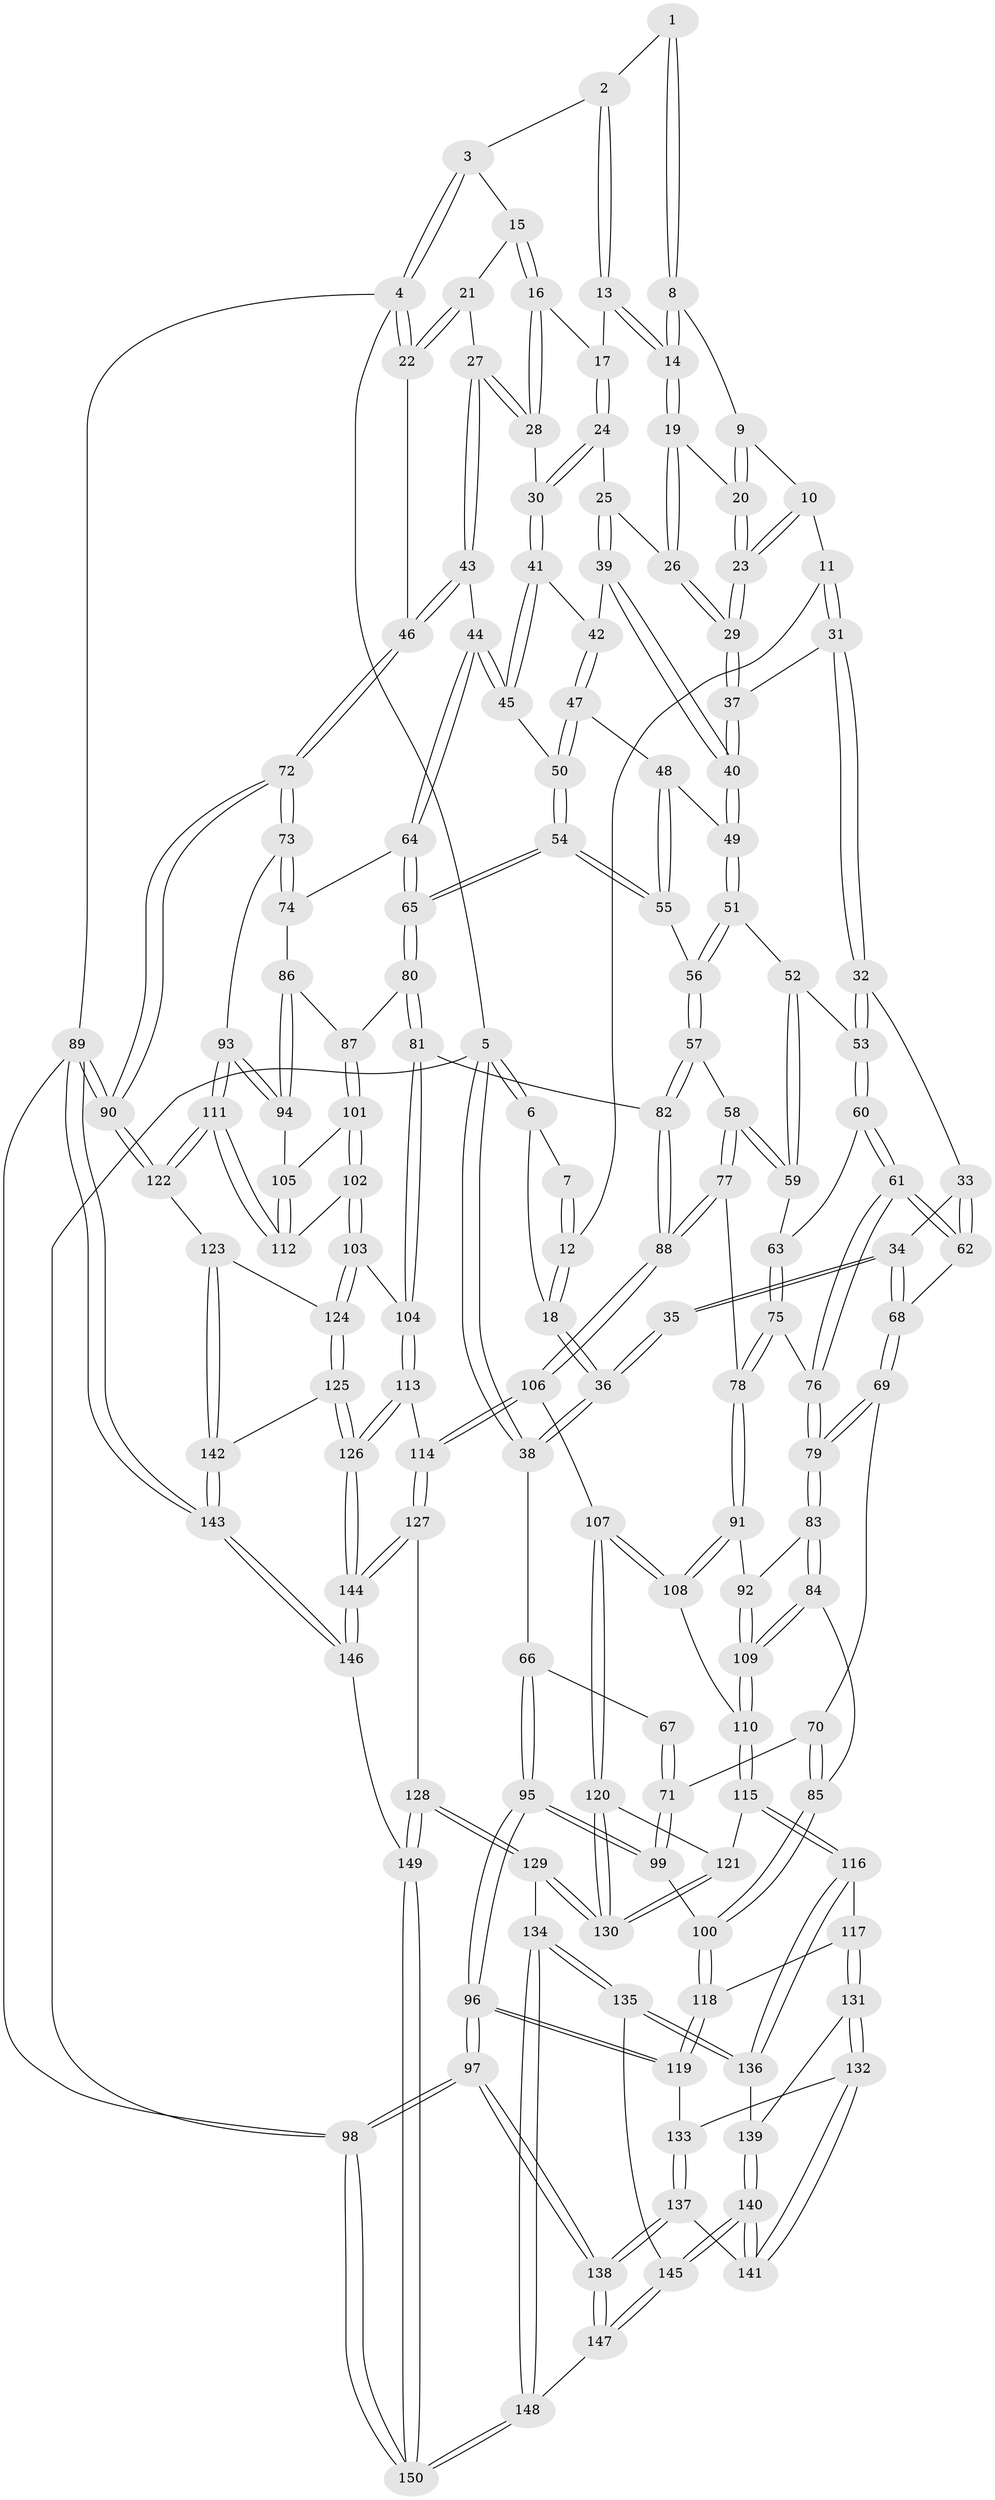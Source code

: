 // Generated by graph-tools (version 1.1) at 2025/11/02/27/25 16:11:56]
// undirected, 150 vertices, 372 edges
graph export_dot {
graph [start="1"]
  node [color=gray90,style=filled];
  1 [pos="+0.41758565474867726+0"];
  2 [pos="+0.6939148349456786+0"];
  3 [pos="+0.705504212216389+0"];
  4 [pos="+1+0"];
  5 [pos="+0+0"];
  6 [pos="+0+0"];
  7 [pos="+0.2617378049821128+0"];
  8 [pos="+0.437732224373842+0.03600742976588035"];
  9 [pos="+0.4362330806413783+0.038601342743681696"];
  10 [pos="+0.4024921845055793+0.07650763727629992"];
  11 [pos="+0.2889888697651805+0.13880412726814592"];
  12 [pos="+0.2733263627441304+0.1320051430332637"];
  13 [pos="+0.663900912677559+0"];
  14 [pos="+0.543367401506108+0.09247878038822659"];
  15 [pos="+0.8413773654475692+0.04926928673698664"];
  16 [pos="+0.7918646605521696+0.1410534170942671"];
  17 [pos="+0.6866958406399822+0.07321302786145426"];
  18 [pos="+0.21682076870137704+0.15028810954097474"];
  19 [pos="+0.5439857835081463+0.09615805515922486"];
  20 [pos="+0.46495293021544065+0.12948452420281995"];
  21 [pos="+0.9380778300412733+0.07854630890934254"];
  22 [pos="+1+0"];
  23 [pos="+0.4532884930434746+0.2015106760076944"];
  24 [pos="+0.6265930723664003+0.18492211358604765"];
  25 [pos="+0.6265193517803447+0.1849650110099612"];
  26 [pos="+0.5557913714936994+0.13396823538201777"];
  27 [pos="+0.8932447424238416+0.20396802695782493"];
  28 [pos="+0.7970631985329549+0.17894500501280217"];
  29 [pos="+0.4535660069897457+0.20382327765767363"];
  30 [pos="+0.7738227966679262+0.20306305779372907"];
  31 [pos="+0.3747980241500549+0.25289289905212486"];
  32 [pos="+0.34844001020032805+0.32331539809295007"];
  33 [pos="+0.24782475035278964+0.3447688448658675"];
  34 [pos="+0.2045457384160484+0.34962422543282684"];
  35 [pos="+0.20370465369845916+0.34930116789010585"];
  36 [pos="+0.194052329649902+0.16108187753963527"];
  37 [pos="+0.4400518019399378+0.23252831337762528"];
  38 [pos="+0+0.10185991612063551"];
  39 [pos="+0.622242258773891+0.20151846002505386"];
  40 [pos="+0.5497412049397129+0.2921875700023304"];
  41 [pos="+0.7679988769234067+0.24593178964718143"];
  42 [pos="+0.699250193790051+0.3021246065979928"];
  43 [pos="+0.9286977451174683+0.24768670466147752"];
  44 [pos="+0.8526175902880725+0.36529628455981206"];
  45 [pos="+0.8428524497646362+0.3601820225752141"];
  46 [pos="+1+0.2612221077472501"];
  47 [pos="+0.697671712606362+0.3095912964603359"];
  48 [pos="+0.6124327314656286+0.32966863613236375"];
  49 [pos="+0.5514179583228959+0.299740047823832"];
  50 [pos="+0.7187536308504424+0.3604439648415291"];
  51 [pos="+0.5305870090860433+0.3546590783744393"];
  52 [pos="+0.5109433678584636+0.3719933864333542"];
  53 [pos="+0.3562801138148178+0.3367630201050215"];
  54 [pos="+0.6704433288796116+0.4469073648750699"];
  55 [pos="+0.6621344658285112+0.44505976304988487"];
  56 [pos="+0.6189509817316065+0.45127404826380585"];
  57 [pos="+0.5548411754087615+0.49557759453623285"];
  58 [pos="+0.539572088269075+0.49380430125749936"];
  59 [pos="+0.49433038390585277+0.4221105334436422"];
  60 [pos="+0.3592623120047007+0.34995086273666387"];
  61 [pos="+0.33693997920418023+0.4610777213116695"];
  62 [pos="+0.29599992359737237+0.4488758777964397"];
  63 [pos="+0.4371186076735545+0.43863048304124935"];
  64 [pos="+0.8730010431666164+0.4246608809564078"];
  65 [pos="+0.6970682348933851+0.47785578248687166"];
  66 [pos="+0+0.24418786485647467"];
  67 [pos="+0.16176116650979144+0.3574518872381363"];
  68 [pos="+0.2313799392691015+0.45719234224345"];
  69 [pos="+0.22880452460432085+0.4873887853086681"];
  70 [pos="+0.20162027022844967+0.5005372513138607"];
  71 [pos="+0.10805685933703647+0.5193380965757638"];
  72 [pos="+1+0.5237782636602084"];
  73 [pos="+1+0.5247612924062439"];
  74 [pos="+0.8838552270841176+0.4360017611226929"];
  75 [pos="+0.4148455375010758+0.5070436069780446"];
  76 [pos="+0.3390568015110599+0.4707464686128982"];
  77 [pos="+0.49279443813106844+0.5243514319777874"];
  78 [pos="+0.42971615832297394+0.5412248603671723"];
  79 [pos="+0.28463512970002974+0.5333983835966338"];
  80 [pos="+0.7009545092680847+0.5048162576814674"];
  81 [pos="+0.6267831496209112+0.6005098735890947"];
  82 [pos="+0.5987329480463998+0.5982295222972496"];
  83 [pos="+0.28491927874349954+0.5353512463944899"];
  84 [pos="+0.23489939742522567+0.6184351294445739"];
  85 [pos="+0.21910932255896545+0.6223159775303009"];
  86 [pos="+0.8257682337748414+0.5361309400378066"];
  87 [pos="+0.7492441732779298+0.5522415559063093"];
  88 [pos="+0.5484863815143611+0.6329232155873546"];
  89 [pos="+1+1"];
  90 [pos="+1+1"];
  91 [pos="+0.41728501195453827+0.5761861632089448"];
  92 [pos="+0.3509971206347662+0.5747629599321357"];
  93 [pos="+0.9573182858185046+0.6142891384782787"];
  94 [pos="+0.8495570298035304+0.5969122130368696"];
  95 [pos="+0+0.5320612352387454"];
  96 [pos="+0+0.6094827455697412"];
  97 [pos="+0+1"];
  98 [pos="+0+1"];
  99 [pos="+0.07140605933025798+0.5527619892271264"];
  100 [pos="+0.16420900864696134+0.6451719036399014"];
  101 [pos="+0.7537199244667063+0.6282475977746574"];
  102 [pos="+0.720744611981145+0.6821353803751946"];
  103 [pos="+0.7195716051493153+0.6833104090436471"];
  104 [pos="+0.7021126964876944+0.6843961992003844"];
  105 [pos="+0.8273847387189917+0.617767844089302"];
  106 [pos="+0.5041952686361819+0.6835662706468169"];
  107 [pos="+0.5004983063766181+0.683854388410169"];
  108 [pos="+0.4337105027363434+0.6333404522147527"];
  109 [pos="+0.2990172115551382+0.6535010053754786"];
  110 [pos="+0.3292821582054999+0.6949277817754259"];
  111 [pos="+0.8875936972082689+0.7147388734229497"];
  112 [pos="+0.8443330885262592+0.679612115528656"];
  113 [pos="+0.6299943576725995+0.7549580996216748"];
  114 [pos="+0.604608108551293+0.7625407197904074"];
  115 [pos="+0.3254039783152452+0.7199691828131735"];
  116 [pos="+0.29015941442437804+0.7488430229990948"];
  117 [pos="+0.17843414567698962+0.7170410686912374"];
  118 [pos="+0.1638519511757935+0.6503330679631014"];
  119 [pos="+0.031166022481809347+0.73365140065657"];
  120 [pos="+0.4949172382325455+0.6927585652426347"];
  121 [pos="+0.3730736178106356+0.7555527667811335"];
  122 [pos="+0.8843470202323124+0.7508189452330345"];
  123 [pos="+0.8756338145259324+0.7564849751657373"];
  124 [pos="+0.7679441673744822+0.7474439992155198"];
  125 [pos="+0.7532677215402731+0.815046569930908"];
  126 [pos="+0.7254997964957074+0.8477031186324004"];
  127 [pos="+0.6004835430467321+0.7740914193250831"];
  128 [pos="+0.4614602340213771+0.9260310195559821"];
  129 [pos="+0.4332932178582579+0.897756796032247"];
  130 [pos="+0.4331527445079801+0.8942589772760032"];
  131 [pos="+0.16255108701015963+0.7558904114163117"];
  132 [pos="+0.160072019397101+0.7592330843469015"];
  133 [pos="+0.04690669243945261+0.754464680450975"];
  134 [pos="+0.42257486555218693+0.8967093920324459"];
  135 [pos="+0.29365996886760415+0.8383439094837967"];
  136 [pos="+0.28372888343454766+0.8002994952614247"];
  137 [pos="+0.05618518313323609+0.8661013349751923"];
  138 [pos="+0+1"];
  139 [pos="+0.22990112506304763+0.8012208502173433"];
  140 [pos="+0.17793239644882541+0.886629376832629"];
  141 [pos="+0.14129643780188098+0.8572132757276911"];
  142 [pos="+0.8464314794197547+0.8340676023193963"];
  143 [pos="+0.9125601390665679+1"];
  144 [pos="+0.7036935554752703+1"];
  145 [pos="+0.19864242405203478+0.9089027030100639"];
  146 [pos="+0.7087829727589743+1"];
  147 [pos="+0.20429560096945915+0.940532171055578"];
  148 [pos="+0.22389164175072462+0.9745900790874248"];
  149 [pos="+0.5767094618879942+1"];
  150 [pos="+0.2480284832847164+1"];
  1 -- 2;
  1 -- 8;
  1 -- 8;
  2 -- 3;
  2 -- 13;
  2 -- 13;
  3 -- 4;
  3 -- 4;
  3 -- 15;
  4 -- 5;
  4 -- 22;
  4 -- 22;
  4 -- 89;
  5 -- 6;
  5 -- 6;
  5 -- 38;
  5 -- 38;
  5 -- 98;
  6 -- 7;
  6 -- 18;
  7 -- 12;
  7 -- 12;
  8 -- 9;
  8 -- 14;
  8 -- 14;
  9 -- 10;
  9 -- 20;
  9 -- 20;
  10 -- 11;
  10 -- 23;
  10 -- 23;
  11 -- 12;
  11 -- 31;
  11 -- 31;
  12 -- 18;
  12 -- 18;
  13 -- 14;
  13 -- 14;
  13 -- 17;
  14 -- 19;
  14 -- 19;
  15 -- 16;
  15 -- 16;
  15 -- 21;
  16 -- 17;
  16 -- 28;
  16 -- 28;
  17 -- 24;
  17 -- 24;
  18 -- 36;
  18 -- 36;
  19 -- 20;
  19 -- 26;
  19 -- 26;
  20 -- 23;
  20 -- 23;
  21 -- 22;
  21 -- 22;
  21 -- 27;
  22 -- 46;
  23 -- 29;
  23 -- 29;
  24 -- 25;
  24 -- 30;
  24 -- 30;
  25 -- 26;
  25 -- 39;
  25 -- 39;
  26 -- 29;
  26 -- 29;
  27 -- 28;
  27 -- 28;
  27 -- 43;
  27 -- 43;
  28 -- 30;
  29 -- 37;
  29 -- 37;
  30 -- 41;
  30 -- 41;
  31 -- 32;
  31 -- 32;
  31 -- 37;
  32 -- 33;
  32 -- 53;
  32 -- 53;
  33 -- 34;
  33 -- 62;
  33 -- 62;
  34 -- 35;
  34 -- 35;
  34 -- 68;
  34 -- 68;
  35 -- 36;
  35 -- 36;
  36 -- 38;
  36 -- 38;
  37 -- 40;
  37 -- 40;
  38 -- 66;
  39 -- 40;
  39 -- 40;
  39 -- 42;
  40 -- 49;
  40 -- 49;
  41 -- 42;
  41 -- 45;
  41 -- 45;
  42 -- 47;
  42 -- 47;
  43 -- 44;
  43 -- 46;
  43 -- 46;
  44 -- 45;
  44 -- 45;
  44 -- 64;
  44 -- 64;
  45 -- 50;
  46 -- 72;
  46 -- 72;
  47 -- 48;
  47 -- 50;
  47 -- 50;
  48 -- 49;
  48 -- 55;
  48 -- 55;
  49 -- 51;
  49 -- 51;
  50 -- 54;
  50 -- 54;
  51 -- 52;
  51 -- 56;
  51 -- 56;
  52 -- 53;
  52 -- 59;
  52 -- 59;
  53 -- 60;
  53 -- 60;
  54 -- 55;
  54 -- 55;
  54 -- 65;
  54 -- 65;
  55 -- 56;
  56 -- 57;
  56 -- 57;
  57 -- 58;
  57 -- 82;
  57 -- 82;
  58 -- 59;
  58 -- 59;
  58 -- 77;
  58 -- 77;
  59 -- 63;
  60 -- 61;
  60 -- 61;
  60 -- 63;
  61 -- 62;
  61 -- 62;
  61 -- 76;
  61 -- 76;
  62 -- 68;
  63 -- 75;
  63 -- 75;
  64 -- 65;
  64 -- 65;
  64 -- 74;
  65 -- 80;
  65 -- 80;
  66 -- 67;
  66 -- 95;
  66 -- 95;
  67 -- 71;
  67 -- 71;
  68 -- 69;
  68 -- 69;
  69 -- 70;
  69 -- 79;
  69 -- 79;
  70 -- 71;
  70 -- 85;
  70 -- 85;
  71 -- 99;
  71 -- 99;
  72 -- 73;
  72 -- 73;
  72 -- 90;
  72 -- 90;
  73 -- 74;
  73 -- 74;
  73 -- 93;
  74 -- 86;
  75 -- 76;
  75 -- 78;
  75 -- 78;
  76 -- 79;
  76 -- 79;
  77 -- 78;
  77 -- 88;
  77 -- 88;
  78 -- 91;
  78 -- 91;
  79 -- 83;
  79 -- 83;
  80 -- 81;
  80 -- 81;
  80 -- 87;
  81 -- 82;
  81 -- 104;
  81 -- 104;
  82 -- 88;
  82 -- 88;
  83 -- 84;
  83 -- 84;
  83 -- 92;
  84 -- 85;
  84 -- 109;
  84 -- 109;
  85 -- 100;
  85 -- 100;
  86 -- 87;
  86 -- 94;
  86 -- 94;
  87 -- 101;
  87 -- 101;
  88 -- 106;
  88 -- 106;
  89 -- 90;
  89 -- 90;
  89 -- 143;
  89 -- 143;
  89 -- 98;
  90 -- 122;
  90 -- 122;
  91 -- 92;
  91 -- 108;
  91 -- 108;
  92 -- 109;
  92 -- 109;
  93 -- 94;
  93 -- 94;
  93 -- 111;
  93 -- 111;
  94 -- 105;
  95 -- 96;
  95 -- 96;
  95 -- 99;
  95 -- 99;
  96 -- 97;
  96 -- 97;
  96 -- 119;
  96 -- 119;
  97 -- 98;
  97 -- 98;
  97 -- 138;
  97 -- 138;
  98 -- 150;
  98 -- 150;
  99 -- 100;
  100 -- 118;
  100 -- 118;
  101 -- 102;
  101 -- 102;
  101 -- 105;
  102 -- 103;
  102 -- 103;
  102 -- 112;
  103 -- 104;
  103 -- 124;
  103 -- 124;
  104 -- 113;
  104 -- 113;
  105 -- 112;
  105 -- 112;
  106 -- 107;
  106 -- 114;
  106 -- 114;
  107 -- 108;
  107 -- 108;
  107 -- 120;
  107 -- 120;
  108 -- 110;
  109 -- 110;
  109 -- 110;
  110 -- 115;
  110 -- 115;
  111 -- 112;
  111 -- 112;
  111 -- 122;
  111 -- 122;
  113 -- 114;
  113 -- 126;
  113 -- 126;
  114 -- 127;
  114 -- 127;
  115 -- 116;
  115 -- 116;
  115 -- 121;
  116 -- 117;
  116 -- 136;
  116 -- 136;
  117 -- 118;
  117 -- 131;
  117 -- 131;
  118 -- 119;
  118 -- 119;
  119 -- 133;
  120 -- 121;
  120 -- 130;
  120 -- 130;
  121 -- 130;
  121 -- 130;
  122 -- 123;
  123 -- 124;
  123 -- 142;
  123 -- 142;
  124 -- 125;
  124 -- 125;
  125 -- 126;
  125 -- 126;
  125 -- 142;
  126 -- 144;
  126 -- 144;
  127 -- 128;
  127 -- 144;
  127 -- 144;
  128 -- 129;
  128 -- 129;
  128 -- 149;
  128 -- 149;
  129 -- 130;
  129 -- 130;
  129 -- 134;
  131 -- 132;
  131 -- 132;
  131 -- 139;
  132 -- 133;
  132 -- 141;
  132 -- 141;
  133 -- 137;
  133 -- 137;
  134 -- 135;
  134 -- 135;
  134 -- 148;
  134 -- 148;
  135 -- 136;
  135 -- 136;
  135 -- 145;
  136 -- 139;
  137 -- 138;
  137 -- 138;
  137 -- 141;
  138 -- 147;
  138 -- 147;
  139 -- 140;
  139 -- 140;
  140 -- 141;
  140 -- 141;
  140 -- 145;
  140 -- 145;
  142 -- 143;
  142 -- 143;
  143 -- 146;
  143 -- 146;
  144 -- 146;
  144 -- 146;
  145 -- 147;
  145 -- 147;
  146 -- 149;
  147 -- 148;
  148 -- 150;
  148 -- 150;
  149 -- 150;
  149 -- 150;
}
